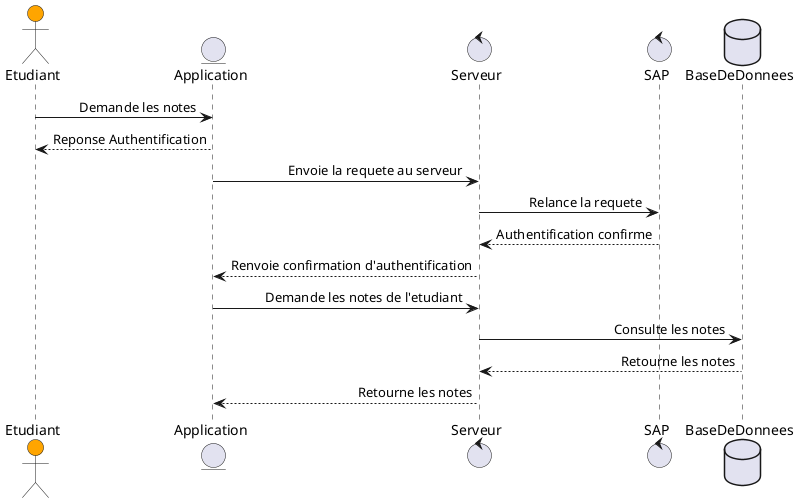 @startuml

skinparam sequenceMessageAlign right

actor Etudiant #orange
entity Application 
control Serveur
control SAP 
database BaseDeDonnees


Etudiant->Application: Demande les notes 
Application-->Etudiant: Reponse Authentification 

Application->Serveur: Envoie la requete au serveur
Serveur->SAP: Relance la requete 
SAP-->Serveur:Authentification confirme
Serveur-->Application: Renvoie confirmation d'authentification
Application->Serveur: Demande les notes de l'etudiant
Serveur->BaseDeDonnees: Consulte les notes
BaseDeDonnees-->Serveur: Retourne les notes
Serveur-->Application: Retourne les notes








@enduml